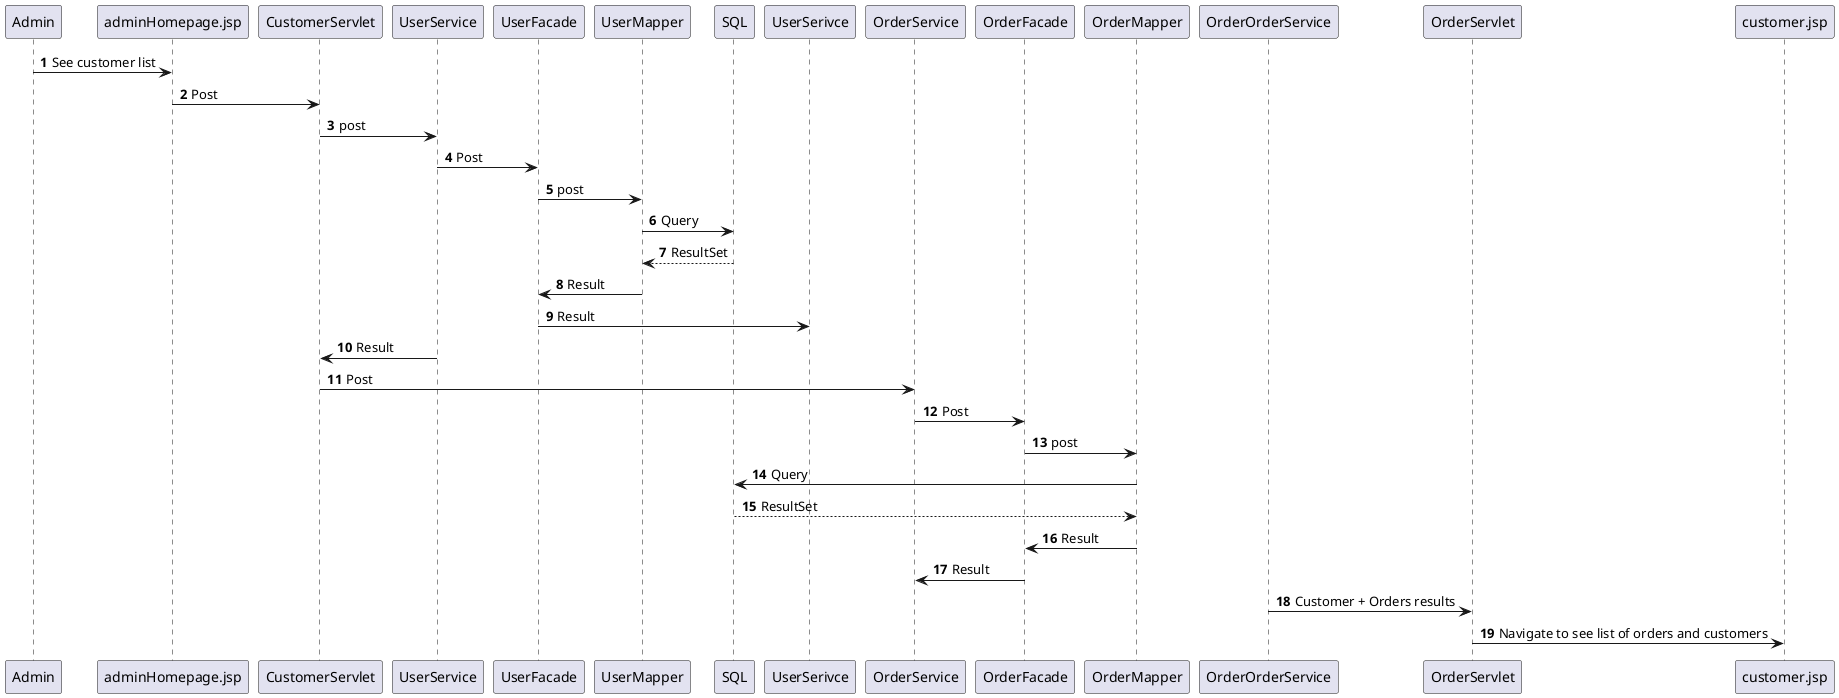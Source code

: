 @startuml
'https://plantuml.com/sequence-diagram

autonumber

Admin -> adminHomepage.jsp: See customer list
adminHomepage.jsp -> CustomerServlet: Post
CustomerServlet -> UserService : post
UserService -> UserFacade: Post
UserFacade -> UserMapper : post
UserMapper -> SQL: Query
SQL --> UserMapper: ResultSet
UserMapper -> UserFacade: Result
UserFacade -> UserSerivce: Result
UserService -> CustomerServlet: Result
CustomerServlet -> OrderService: Post
OrderService -> OrderFacade: Post
OrderFacade -> OrderMapper : post
OrderMapper -> SQL: Query
SQL --> OrderMapper: ResultSet
OrderMapper -> OrderFacade: Result
OrderFacade -> OrderService: Result
OrderOrderService -> OrderServlet: Customer + Orders results
OrderServlet -> customer.jsp: Navigate to see list of orders and customers

@enduml